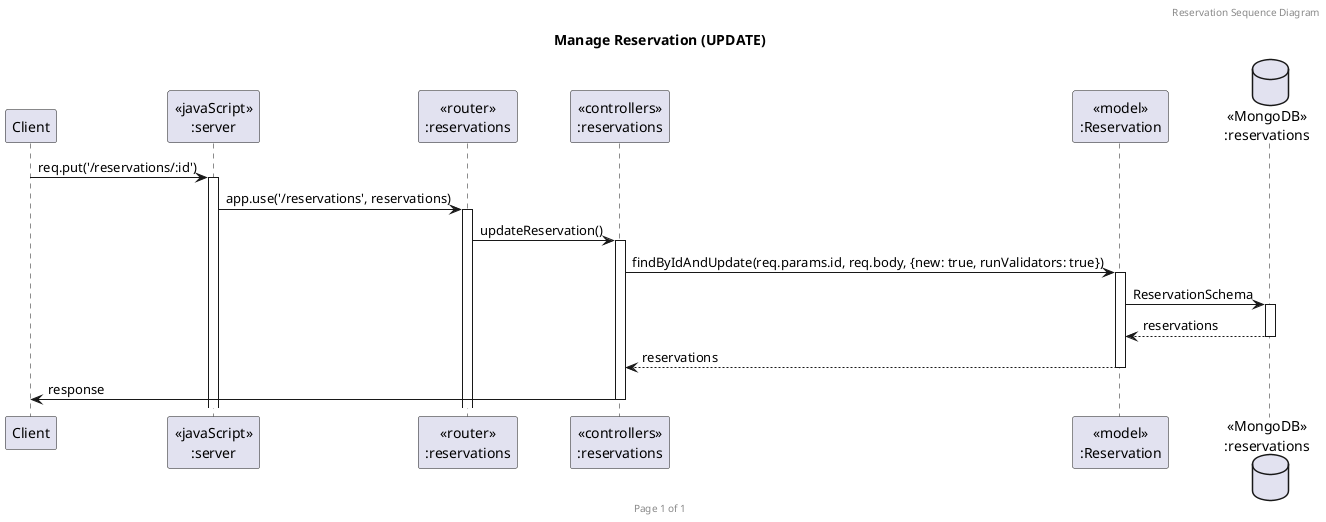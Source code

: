 @startuml Manage Reservation (UPDATE)

header Reservation Sequence Diagram
footer Page %page% of %lastpage%
title "Manage Reservation (UPDATE)"

participant "Client" as client
participant "<<javaScript>>\n:server" as server
participant "<<router>>\n:reservations" as routerReservations
participant "<<controllers>>\n:reservations" as controllersReservations
participant "<<model>>\n:Reservation" as modelReservation
database "<<MongoDB>>\n:reservations" as ReservationsDatabase

client->server ++:req.put('/reservations/:id')
server->routerReservations ++:app.use('/reservations', reservations)
routerReservations -> controllersReservations ++:updateReservation()
controllersReservations -> modelReservation ++: findByIdAndUpdate(req.params.id, req.body, {new: true, runValidators: true})
modelReservation ->ReservationsDatabase ++: ReservationSchema
ReservationsDatabase --> modelReservation --: reservations
controllersReservations <-- modelReservation --:reservations
controllersReservations->client --:response

@enduml
